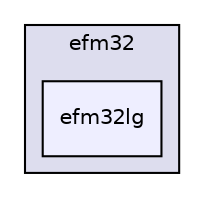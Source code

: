 digraph "/home/esdentem/projects/libopencm3/libopencm3-git/include/libopencm3/efm32/efm32lg/" {
  compound=true
  node [ fontsize="10", fontname="Helvetica"];
  edge [ labelfontsize="10", labelfontname="Helvetica"];
  subgraph clusterdir_b3bc027bbb9aeff9e0e7a0d66de9ad28 {
    graph [ bgcolor="#ddddee", pencolor="black", label="efm32" fontname="Helvetica", fontsize="10", URL="dir_b3bc027bbb9aeff9e0e7a0d66de9ad28.html"]
  dir_a5e415e8e5dd46361cc719ba17ffcc27 [shape=box, label="efm32lg", style="filled", fillcolor="#eeeeff", pencolor="black", URL="dir_a5e415e8e5dd46361cc719ba17ffcc27.html"];
  }
}
